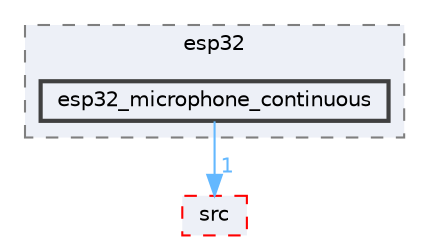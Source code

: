 digraph "Face_Access_inferencing/examples/esp32/esp32_microphone_continuous"
{
 // LATEX_PDF_SIZE
  bgcolor="transparent";
  edge [fontname=Helvetica,fontsize=10,labelfontname=Helvetica,labelfontsize=10];
  node [fontname=Helvetica,fontsize=10,shape=box,height=0.2,width=0.4];
  compound=true
  subgraph clusterdir_6f272002d1ae7c15e97540409d4604a6 {
    graph [ bgcolor="#edf0f7", pencolor="grey50", label="esp32", fontname=Helvetica,fontsize=10 style="filled,dashed", URL="dir_6f272002d1ae7c15e97540409d4604a6.html",tooltip=""]
  dir_f6664e9d10903a03c05979cf4b653cc8 [label="esp32_microphone_continuous", fillcolor="#edf0f7", color="grey25", style="filled,bold", URL="dir_f6664e9d10903a03c05979cf4b653cc8.html",tooltip=""];
  }
  dir_a10e16a828caf535b3ccf4484f92e610 [label="src", fillcolor="#edf0f7", color="red", style="filled,dashed", URL="dir_a10e16a828caf535b3ccf4484f92e610.html",tooltip=""];
  dir_f6664e9d10903a03c05979cf4b653cc8->dir_a10e16a828caf535b3ccf4484f92e610 [headlabel="1", labeldistance=1.5 headhref="dir_000093_000302.html" href="dir_000093_000302.html" color="steelblue1" fontcolor="steelblue1"];
}
